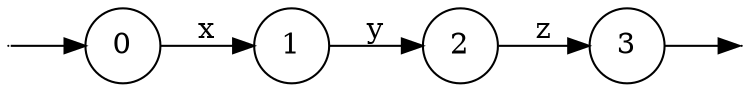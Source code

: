 digraph
{
  vcsn_context = "lal(xyz), z"
  rankdir = LR
  {
    node [shape = point, width = 0]
    I0
    F3
  }
  {
    node [shape = circle]
    0
    1
    2
    3
  }
  I0 -> 0
  0 -> 1 [label = "x"]
  1 -> 2 [label = "y"]
  2 -> 3 [label = "z"]
  3 -> F3
}
